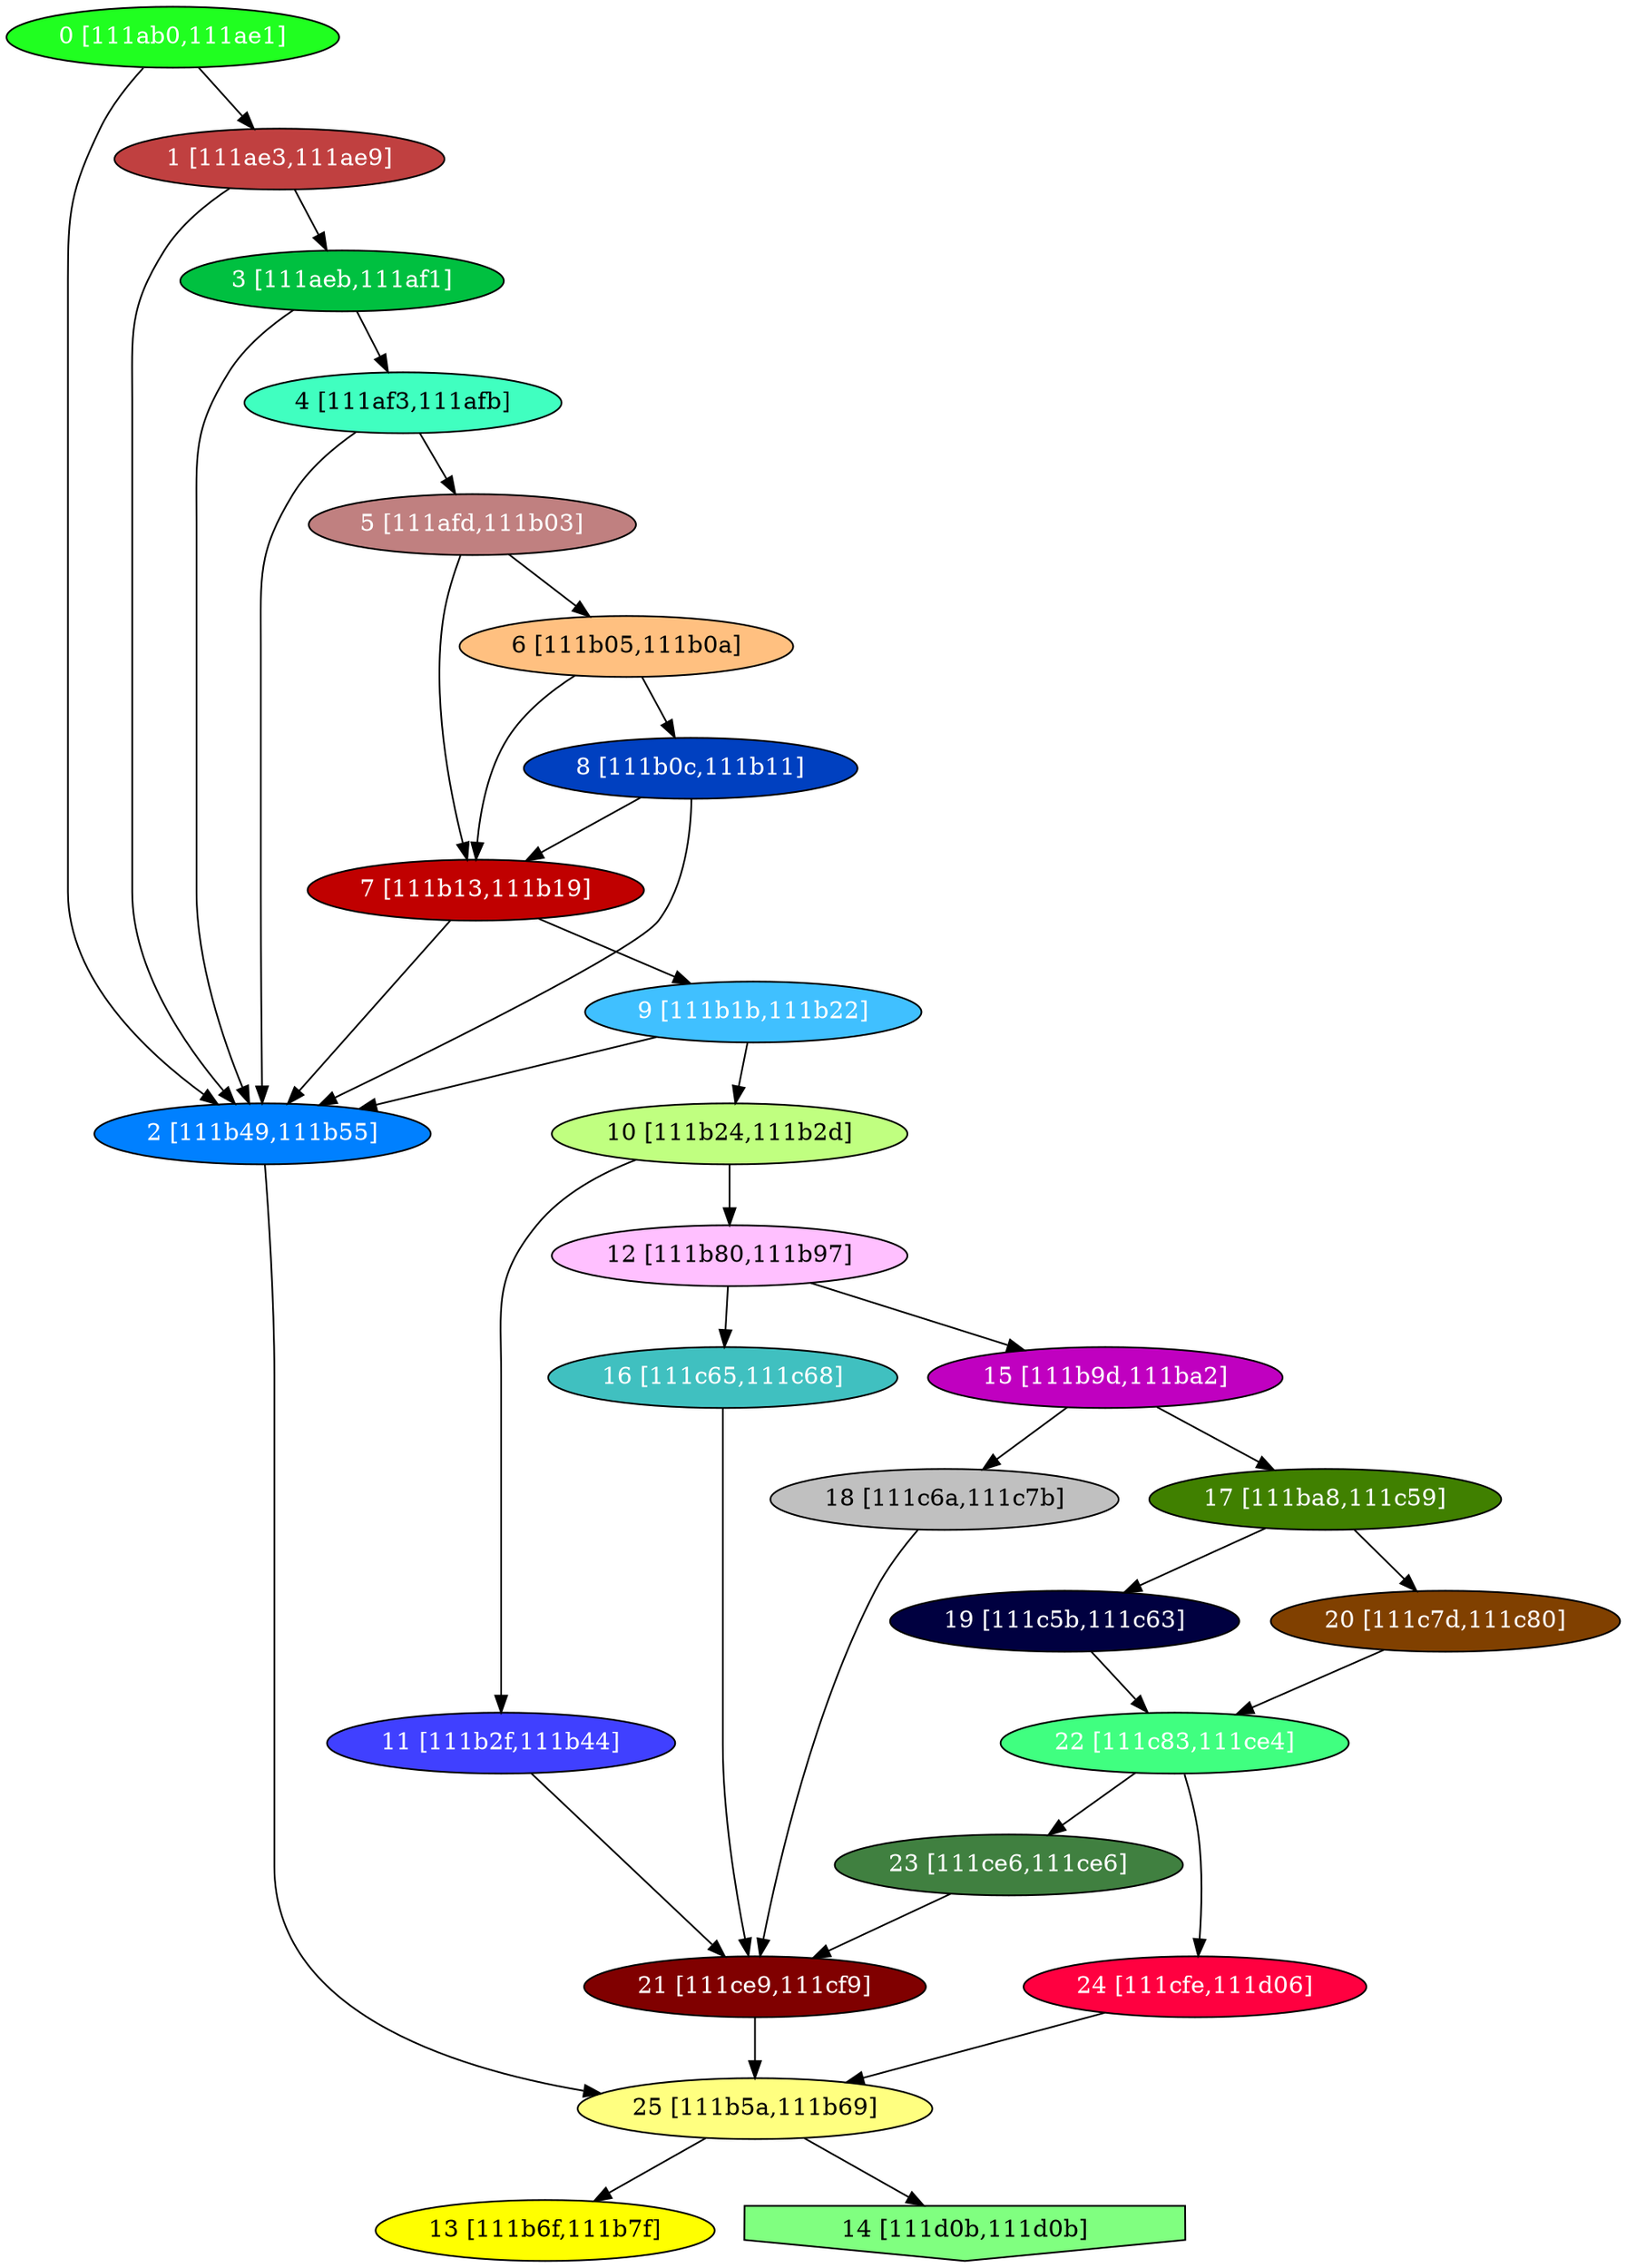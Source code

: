 diGraph libnss3{
	libnss3_0  [style=filled fillcolor="#20FF20" fontcolor="#ffffff" shape=oval label="0 [111ab0,111ae1]"]
	libnss3_1  [style=filled fillcolor="#C04040" fontcolor="#ffffff" shape=oval label="1 [111ae3,111ae9]"]
	libnss3_2  [style=filled fillcolor="#0080FF" fontcolor="#ffffff" shape=oval label="2 [111b49,111b55]"]
	libnss3_3  [style=filled fillcolor="#00C040" fontcolor="#ffffff" shape=oval label="3 [111aeb,111af1]"]
	libnss3_4  [style=filled fillcolor="#40FFC0" fontcolor="#000000" shape=oval label="4 [111af3,111afb]"]
	libnss3_5  [style=filled fillcolor="#C08080" fontcolor="#ffffff" shape=oval label="5 [111afd,111b03]"]
	libnss3_6  [style=filled fillcolor="#FFC080" fontcolor="#000000" shape=oval label="6 [111b05,111b0a]"]
	libnss3_7  [style=filled fillcolor="#C00000" fontcolor="#ffffff" shape=oval label="7 [111b13,111b19]"]
	libnss3_8  [style=filled fillcolor="#0040C0" fontcolor="#ffffff" shape=oval label="8 [111b0c,111b11]"]
	libnss3_9  [style=filled fillcolor="#40C0FF" fontcolor="#ffffff" shape=oval label="9 [111b1b,111b22]"]
	libnss3_a  [style=filled fillcolor="#C0FF80" fontcolor="#000000" shape=oval label="10 [111b24,111b2d]"]
	libnss3_b  [style=filled fillcolor="#4040FF" fontcolor="#ffffff" shape=oval label="11 [111b2f,111b44]"]
	libnss3_c  [style=filled fillcolor="#FFC0FF" fontcolor="#000000" shape=oval label="12 [111b80,111b97]"]
	libnss3_d  [style=filled fillcolor="#FFFF00" fontcolor="#000000" shape=oval label="13 [111b6f,111b7f]"]
	libnss3_e  [style=filled fillcolor="#80FF80" fontcolor="#000000" shape=invhouse label="14 [111d0b,111d0b]"]
	libnss3_f  [style=filled fillcolor="#C000C0" fontcolor="#ffffff" shape=oval label="15 [111b9d,111ba2]"]
	libnss3_10  [style=filled fillcolor="#40C0C0" fontcolor="#ffffff" shape=oval label="16 [111c65,111c68]"]
	libnss3_11  [style=filled fillcolor="#408000" fontcolor="#ffffff" shape=oval label="17 [111ba8,111c59]"]
	libnss3_12  [style=filled fillcolor="#C0C0C0" fontcolor="#000000" shape=oval label="18 [111c6a,111c7b]"]
	libnss3_13  [style=filled fillcolor="#000040" fontcolor="#ffffff" shape=oval label="19 [111c5b,111c63]"]
	libnss3_14  [style=filled fillcolor="#804000" fontcolor="#ffffff" shape=oval label="20 [111c7d,111c80]"]
	libnss3_15  [style=filled fillcolor="#800000" fontcolor="#ffffff" shape=oval label="21 [111ce9,111cf9]"]
	libnss3_16  [style=filled fillcolor="#40FF80" fontcolor="#ffffff" shape=oval label="22 [111c83,111ce4]"]
	libnss3_17  [style=filled fillcolor="#408040" fontcolor="#ffffff" shape=oval label="23 [111ce6,111ce6]"]
	libnss3_18  [style=filled fillcolor="#FF0040" fontcolor="#ffffff" shape=oval label="24 [111cfe,111d06]"]
	libnss3_19  [style=filled fillcolor="#FFFF80" fontcolor="#000000" shape=oval label="25 [111b5a,111b69]"]

	libnss3_0 -> libnss3_1
	libnss3_0 -> libnss3_2
	libnss3_1 -> libnss3_2
	libnss3_1 -> libnss3_3
	libnss3_2 -> libnss3_19
	libnss3_3 -> libnss3_2
	libnss3_3 -> libnss3_4
	libnss3_4 -> libnss3_2
	libnss3_4 -> libnss3_5
	libnss3_5 -> libnss3_6
	libnss3_5 -> libnss3_7
	libnss3_6 -> libnss3_7
	libnss3_6 -> libnss3_8
	libnss3_7 -> libnss3_2
	libnss3_7 -> libnss3_9
	libnss3_8 -> libnss3_2
	libnss3_8 -> libnss3_7
	libnss3_9 -> libnss3_2
	libnss3_9 -> libnss3_a
	libnss3_a -> libnss3_b
	libnss3_a -> libnss3_c
	libnss3_b -> libnss3_15
	libnss3_c -> libnss3_f
	libnss3_c -> libnss3_10
	libnss3_f -> libnss3_11
	libnss3_f -> libnss3_12
	libnss3_10 -> libnss3_15
	libnss3_11 -> libnss3_13
	libnss3_11 -> libnss3_14
	libnss3_12 -> libnss3_15
	libnss3_13 -> libnss3_16
	libnss3_14 -> libnss3_16
	libnss3_15 -> libnss3_19
	libnss3_16 -> libnss3_17
	libnss3_16 -> libnss3_18
	libnss3_17 -> libnss3_15
	libnss3_18 -> libnss3_19
	libnss3_19 -> libnss3_d
	libnss3_19 -> libnss3_e
}